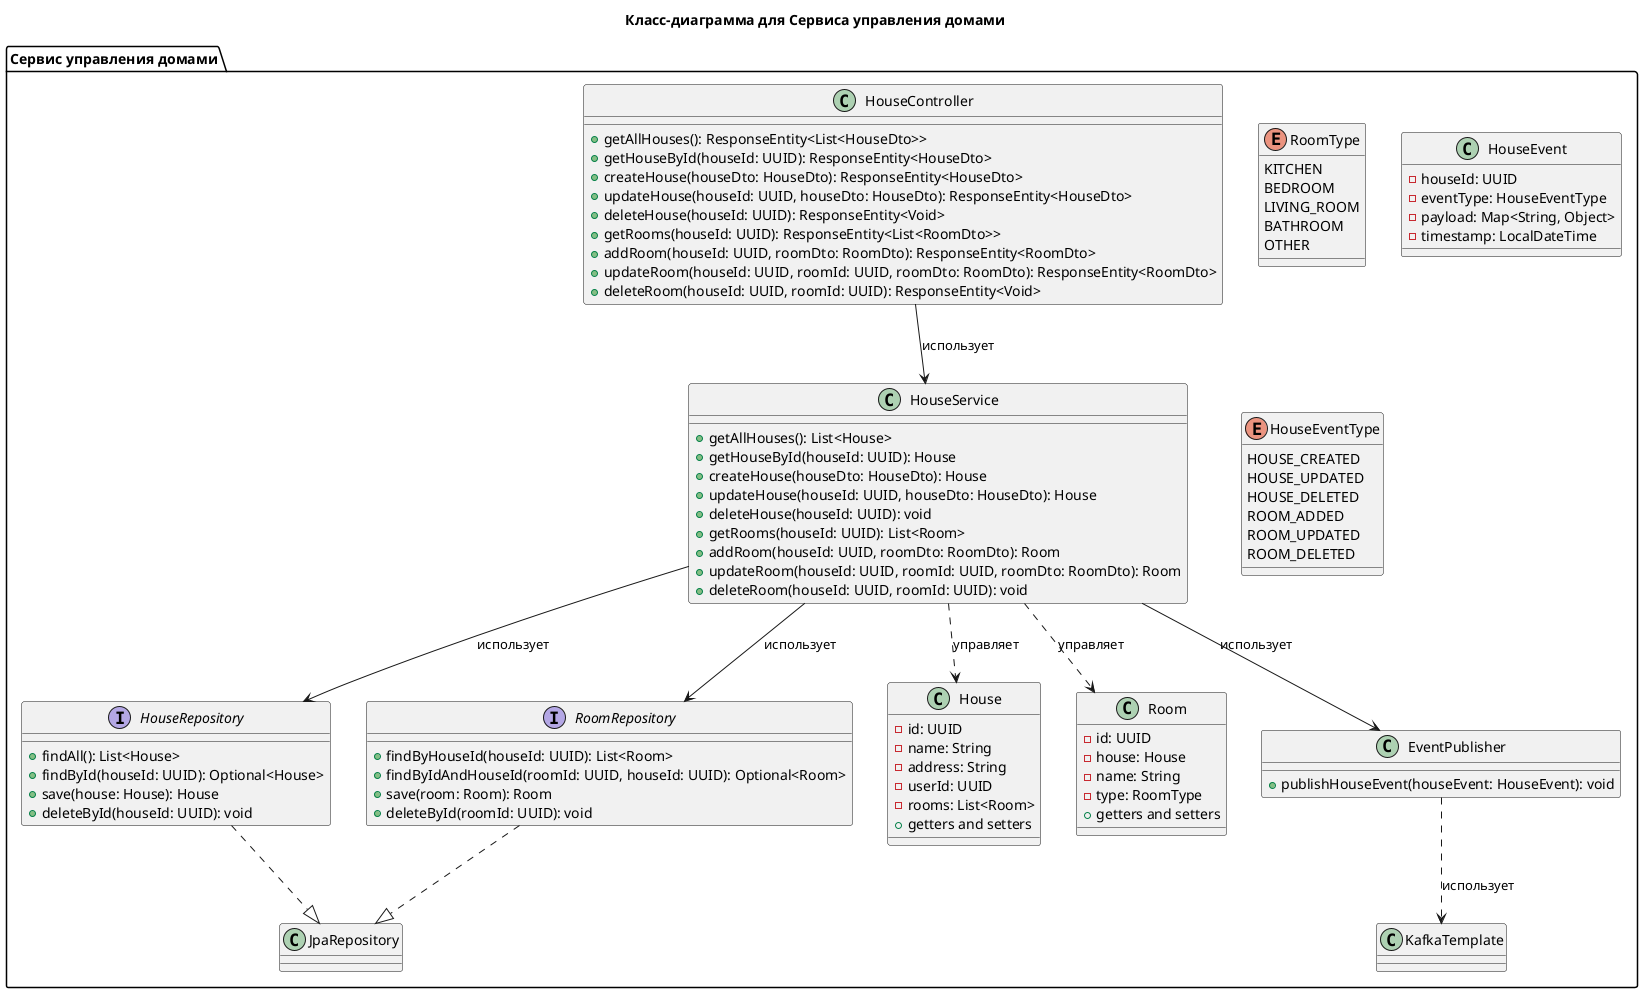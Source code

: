 @startuml

title Класс-диаграмма для Сервиса управления домами

package "Сервис управления домами" {

    class HouseController {
        + getAllHouses(): ResponseEntity<List<HouseDto>>
        + getHouseById(houseId: UUID): ResponseEntity<HouseDto>
        + createHouse(houseDto: HouseDto): ResponseEntity<HouseDto>
        + updateHouse(houseId: UUID, houseDto: HouseDto): ResponseEntity<HouseDto>
        + deleteHouse(houseId: UUID): ResponseEntity<Void>
        + getRooms(houseId: UUID): ResponseEntity<List<RoomDto>>
        + addRoom(houseId: UUID, roomDto: RoomDto): ResponseEntity<RoomDto>
        + updateRoom(houseId: UUID, roomId: UUID, roomDto: RoomDto): ResponseEntity<RoomDto>
        + deleteRoom(houseId: UUID, roomId: UUID): ResponseEntity<Void>
    }

    class HouseService {
        + getAllHouses(): List<House>
        + getHouseById(houseId: UUID): House
        + createHouse(houseDto: HouseDto): House
        + updateHouse(houseId: UUID, houseDto: HouseDto): House
        + deleteHouse(houseId: UUID): void
        + getRooms(houseId: UUID): List<Room>
        + addRoom(houseId: UUID, roomDto: RoomDto): Room
        + updateRoom(houseId: UUID, roomId: UUID, roomDto: RoomDto): Room
        + deleteRoom(houseId: UUID, roomId: UUID): void
    }

    interface HouseRepository {
        + findAll(): List<House>
        + findById(houseId: UUID): Optional<House>
        + save(house: House): House
        + deleteById(houseId: UUID): void
    }

    interface RoomRepository {
        + findByHouseId(houseId: UUID): List<Room>
        + findByIdAndHouseId(roomId: UUID, houseId: UUID): Optional<Room>
        + save(room: Room): Room
        + deleteById(roomId: UUID): void
    }

    class House {
        - id: UUID
        - name: String
        - address: String
        - userId: UUID
        - rooms: List<Room>
        + getters and setters
    }

    class Room {
        - id: UUID
        - house: House
        - name: String
        - type: RoomType
        + getters and setters
    }

    enum RoomType {
        KITCHEN
        BEDROOM
        LIVING_ROOM
        BATHROOM
        OTHER
    }

    class EventPublisher {
        + publishHouseEvent(houseEvent: HouseEvent): void
    }

    class HouseEvent {
        - houseId: UUID
        - eventType: HouseEventType
        - payload: Map<String, Object>
        - timestamp: LocalDateTime
    }

    enum HouseEventType {
        HOUSE_CREATED
        HOUSE_UPDATED
        HOUSE_DELETED
        ROOM_ADDED
        ROOM_UPDATED
        ROOM_DELETED
    }

    ' Взаимосвязи
    HouseController --> HouseService : использует
    HouseService --> HouseRepository : использует
    HouseService --> RoomRepository : использует
    HouseService --> EventPublisher : использует
    HouseService ..> House : управляет
    HouseService ..> Room : управляет
    HouseRepository ..|> JpaRepository
    RoomRepository ..|> JpaRepository
    EventPublisher ..> KafkaTemplate : использует

    class KafkaTemplate
}

@enduml